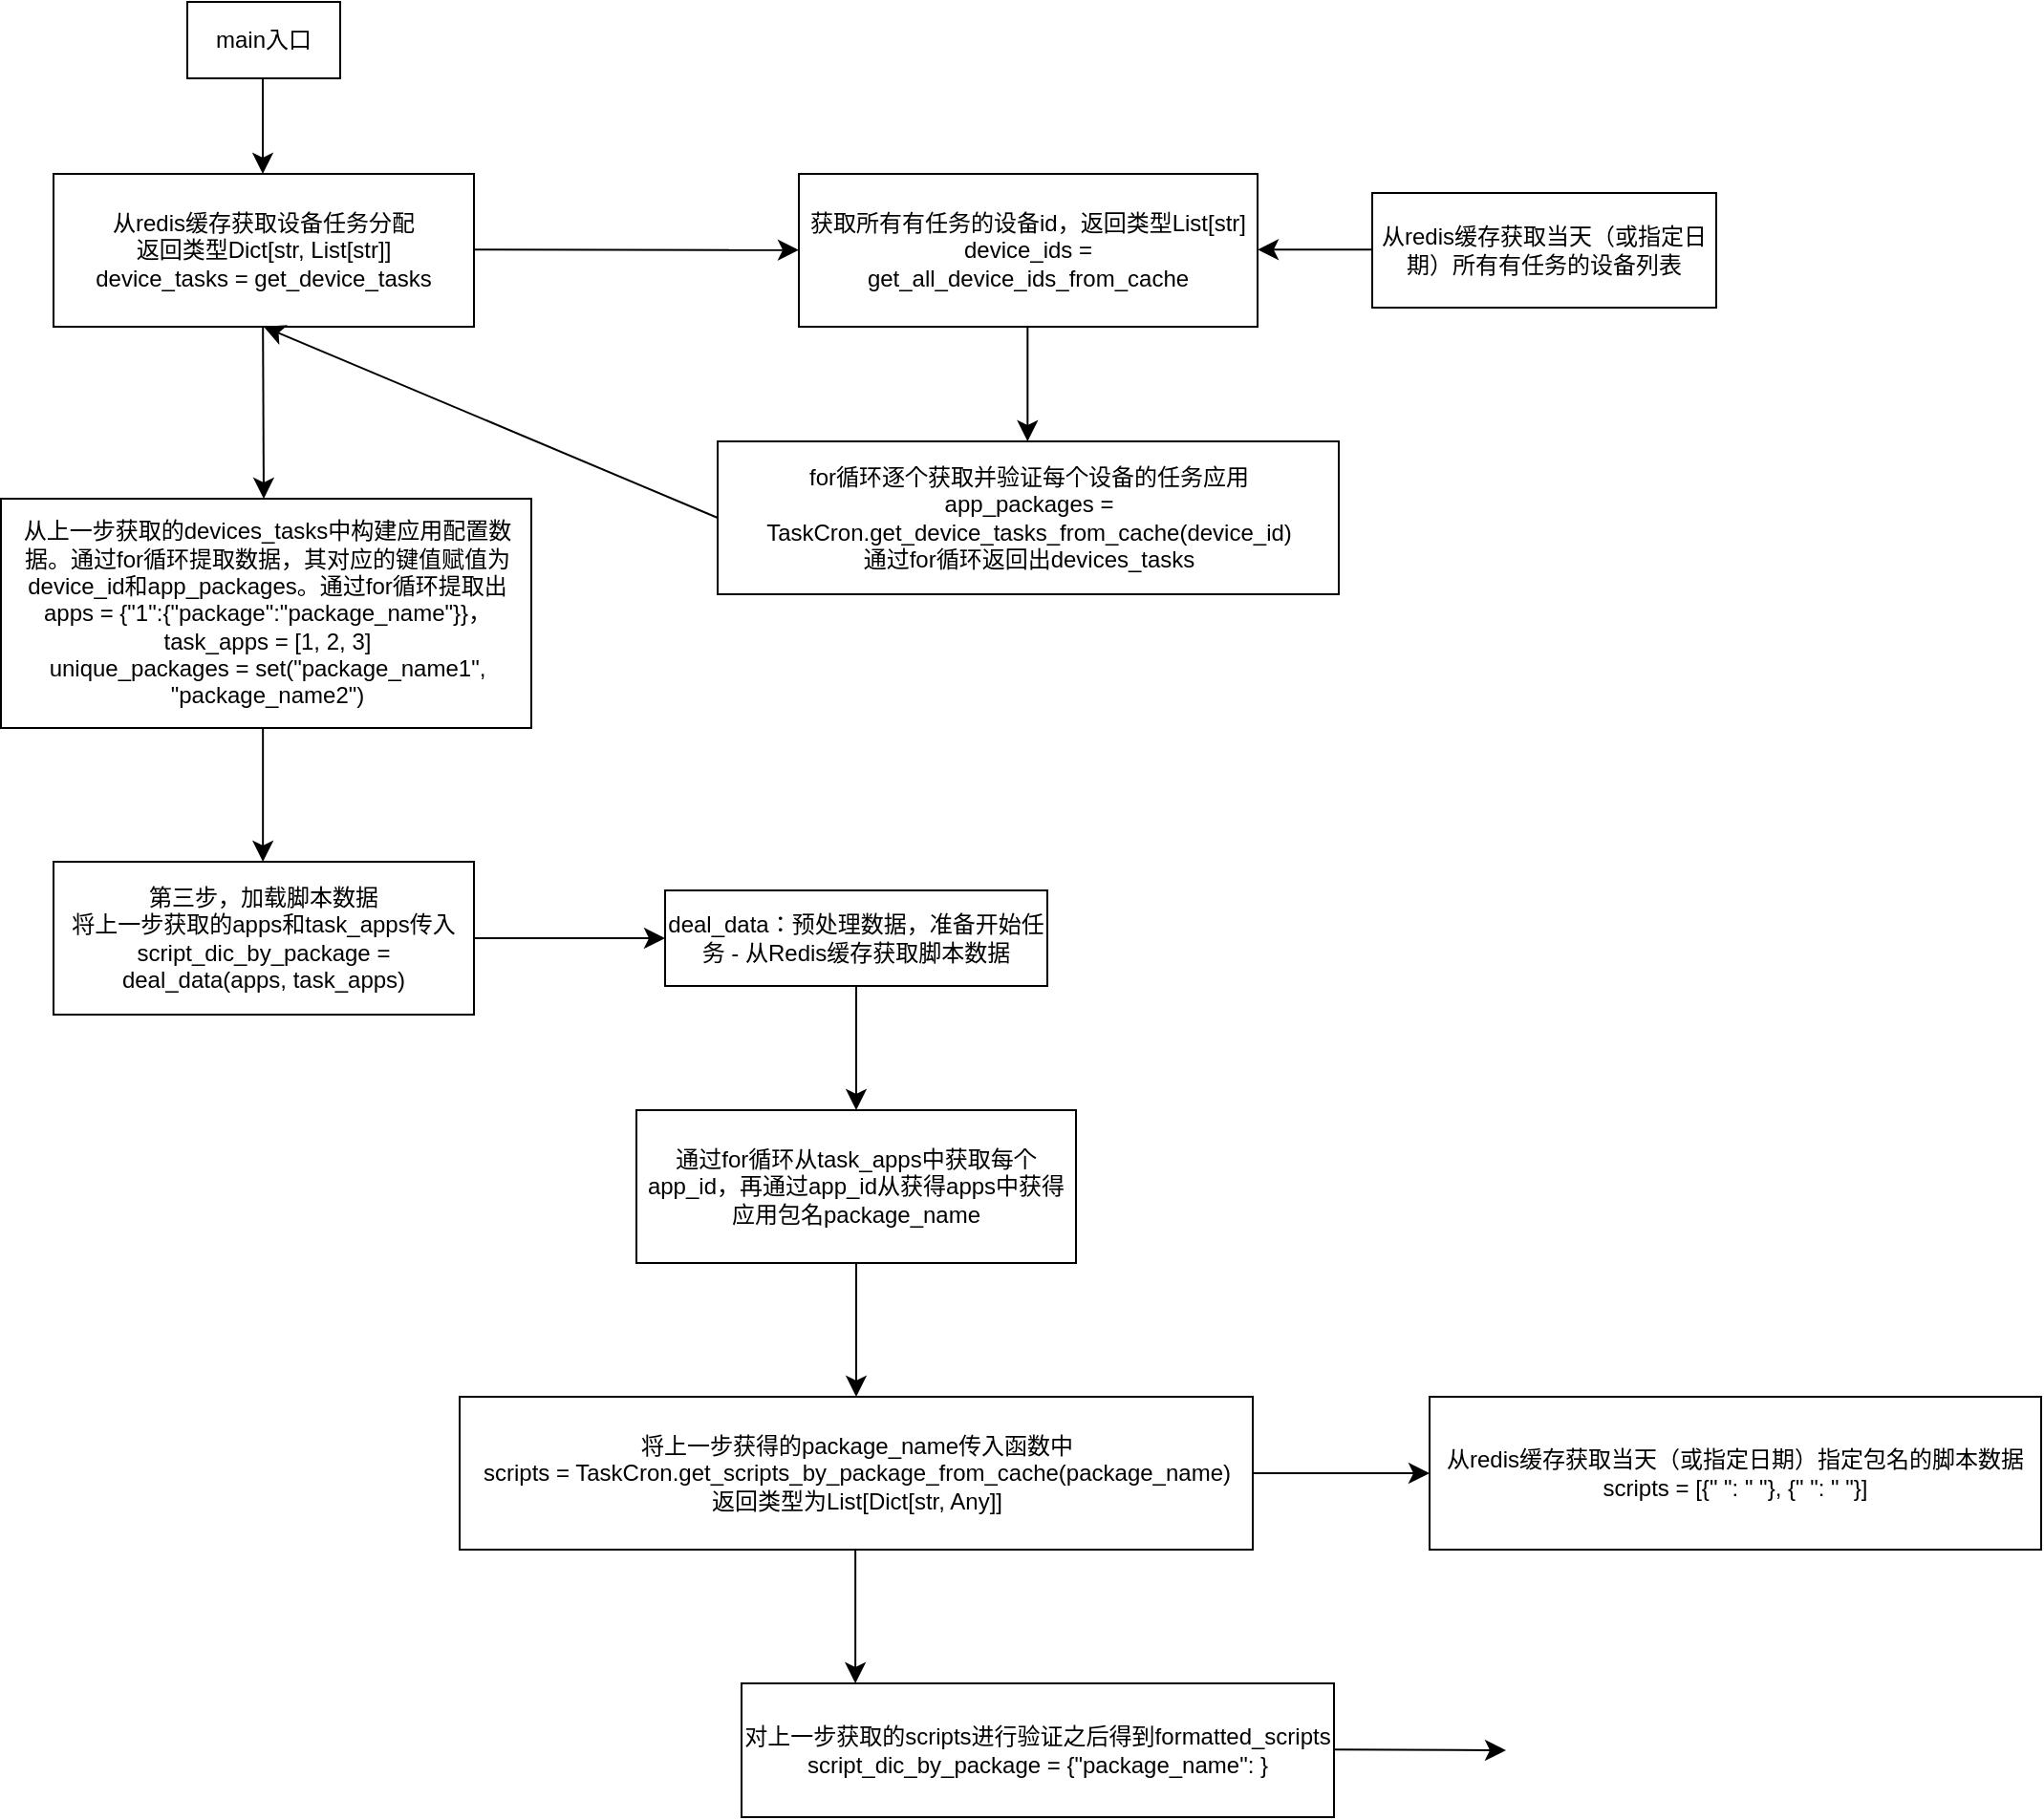 <mxfile version="28.2.8">
  <diagram name="第 1 页" id="xYOGEz1v7BRU4eNPS-xF">
    <mxGraphModel dx="2223" dy="1197" grid="1" gridSize="10" guides="1" tooltips="1" connect="1" arrows="1" fold="1" page="1" pageScale="1" pageWidth="827" pageHeight="1169" math="0" shadow="0">
      <root>
        <mxCell id="0" />
        <mxCell id="1" parent="0" />
        <mxCell id="yCtW0zK6xdps2pBfvqSu-1" value="main入口" style="rounded=0;whiteSpace=wrap;html=1;" vertex="1" parent="1">
          <mxGeometry x="350" y="20" width="80" height="40" as="geometry" />
        </mxCell>
        <mxCell id="yCtW0zK6xdps2pBfvqSu-2" value="" style="endArrow=classic;html=1;rounded=0;fontSize=12;startSize=8;endSize=8;curved=1;" edge="1" parent="1">
          <mxGeometry width="50" height="50" relative="1" as="geometry">
            <mxPoint x="389.5" y="60" as="sourcePoint" />
            <mxPoint x="389.5" y="110" as="targetPoint" />
          </mxGeometry>
        </mxCell>
        <mxCell id="yCtW0zK6xdps2pBfvqSu-3" value="&lt;div&gt;&lt;div&gt;从redis缓存获取设备任务分配&lt;/div&gt;&lt;div&gt;返回类型Dict[str, List[str]]&lt;/div&gt;&lt;/div&gt;device_tasks = get_device_tasks" style="rounded=0;whiteSpace=wrap;html=1;" vertex="1" parent="1">
          <mxGeometry x="280" y="110" width="220" height="80" as="geometry" />
        </mxCell>
        <mxCell id="yCtW0zK6xdps2pBfvqSu-4" value="" style="endArrow=classic;html=1;rounded=0;fontSize=12;startSize=8;endSize=8;curved=1;" edge="1" parent="1" target="yCtW0zK6xdps2pBfvqSu-5">
          <mxGeometry width="50" height="50" relative="1" as="geometry">
            <mxPoint x="500" y="149.67" as="sourcePoint" />
            <mxPoint x="570" y="149.67" as="targetPoint" />
          </mxGeometry>
        </mxCell>
        <mxCell id="yCtW0zK6xdps2pBfvqSu-5" value="&lt;div&gt;获取所有有任务的设备id，返回类型List[str]&lt;/div&gt;device_ids = get_all_device_ids_from_cache" style="rounded=0;whiteSpace=wrap;html=1;" vertex="1" parent="1">
          <mxGeometry x="670" y="110" width="240" height="80" as="geometry" />
        </mxCell>
        <mxCell id="yCtW0zK6xdps2pBfvqSu-8" value="" style="edgeStyle=none;curved=1;rounded=0;orthogonalLoop=1;jettySize=auto;html=1;fontSize=12;startSize=8;endSize=8;" edge="1" parent="1">
          <mxGeometry relative="1" as="geometry">
            <mxPoint x="970" y="149.67" as="sourcePoint" />
            <mxPoint x="910" y="149.67" as="targetPoint" />
          </mxGeometry>
        </mxCell>
        <mxCell id="yCtW0zK6xdps2pBfvqSu-7" value="从redis缓存获取当天（或指定日期）所有有任务的设备列表" style="rounded=0;whiteSpace=wrap;html=1;" vertex="1" parent="1">
          <mxGeometry x="970" y="120" width="180" height="60" as="geometry" />
        </mxCell>
        <mxCell id="yCtW0zK6xdps2pBfvqSu-9" value="" style="endArrow=classic;html=1;rounded=0;fontSize=12;startSize=8;endSize=8;curved=1;" edge="1" parent="1">
          <mxGeometry width="50" height="50" relative="1" as="geometry">
            <mxPoint x="789.67" y="190" as="sourcePoint" />
            <mxPoint x="789.67" y="250" as="targetPoint" />
          </mxGeometry>
        </mxCell>
        <mxCell id="yCtW0zK6xdps2pBfvqSu-10" value="for循环逐个获取并验证每个设备的任务应用&lt;div&gt;app_packages = TaskCron.get_device_tasks_from_cache(device_id)&lt;/div&gt;&lt;div&gt;通过for循环返回出devices_tasks&lt;/div&gt;" style="rounded=0;whiteSpace=wrap;html=1;" vertex="1" parent="1">
          <mxGeometry x="627.5" y="250" width="325" height="80" as="geometry" />
        </mxCell>
        <mxCell id="yCtW0zK6xdps2pBfvqSu-11" value="" style="endArrow=classic;html=1;rounded=0;fontSize=12;startSize=8;endSize=8;curved=1;entryX=0.5;entryY=1;entryDx=0;entryDy=0;exitX=0;exitY=0.5;exitDx=0;exitDy=0;" edge="1" parent="1" source="yCtW0zK6xdps2pBfvqSu-10" target="yCtW0zK6xdps2pBfvqSu-3">
          <mxGeometry width="50" height="50" relative="1" as="geometry">
            <mxPoint x="540" y="370" as="sourcePoint" />
            <mxPoint x="590" y="320" as="targetPoint" />
          </mxGeometry>
        </mxCell>
        <mxCell id="yCtW0zK6xdps2pBfvqSu-12" value="" style="endArrow=classic;html=1;rounded=0;fontSize=12;startSize=8;endSize=8;curved=1;" edge="1" parent="1">
          <mxGeometry width="50" height="50" relative="1" as="geometry">
            <mxPoint x="389.58" y="190" as="sourcePoint" />
            <mxPoint x="390" y="280" as="targetPoint" />
          </mxGeometry>
        </mxCell>
        <mxCell id="yCtW0zK6xdps2pBfvqSu-13" value="从上一步获取的devices_tasks中构建应用配置数据。通过for循环提取数据，其对应的键值赋值为device_id和app_packages。通过for循环提取出apps = {&quot;1&quot;:{&quot;package&quot;:&quot;package_name&quot;}}，task_apps = [1, 2, 3]&lt;div&gt;unique_packages = set(&quot;package_name1&quot;, &quot;package_name2&quot;)&lt;/div&gt;" style="rounded=0;whiteSpace=wrap;html=1;" vertex="1" parent="1">
          <mxGeometry x="252.5" y="280" width="277.5" height="120" as="geometry" />
        </mxCell>
        <mxCell id="yCtW0zK6xdps2pBfvqSu-14" value="" style="endArrow=classic;html=1;rounded=0;fontSize=12;startSize=8;endSize=8;curved=1;" edge="1" parent="1">
          <mxGeometry width="50" height="50" relative="1" as="geometry">
            <mxPoint x="389.58" y="400" as="sourcePoint" />
            <mxPoint x="389.58" y="470" as="targetPoint" />
          </mxGeometry>
        </mxCell>
        <mxCell id="yCtW0zK6xdps2pBfvqSu-15" value="第三步，加载脚本数据&lt;div&gt;将上一步获取的apps和task_apps传入&lt;br&gt;&lt;div&gt;&lt;div&gt;script_dic_by_package = deal_data(apps, task_apps)&lt;/div&gt;&lt;/div&gt;&lt;/div&gt;" style="rounded=0;whiteSpace=wrap;html=1;" vertex="1" parent="1">
          <mxGeometry x="280" y="470" width="220" height="80" as="geometry" />
        </mxCell>
        <mxCell id="yCtW0zK6xdps2pBfvqSu-16" value="" style="endArrow=classic;html=1;rounded=0;fontSize=12;startSize=8;endSize=8;curved=1;" edge="1" parent="1">
          <mxGeometry width="50" height="50" relative="1" as="geometry">
            <mxPoint x="500" y="510" as="sourcePoint" />
            <mxPoint x="600" y="510" as="targetPoint" />
          </mxGeometry>
        </mxCell>
        <mxCell id="yCtW0zK6xdps2pBfvqSu-17" value="deal_data：预处理数据，准备开始任务 - 从Redis缓存获取脚本数据" style="rounded=0;whiteSpace=wrap;html=1;" vertex="1" parent="1">
          <mxGeometry x="600" y="485" width="200" height="50" as="geometry" />
        </mxCell>
        <mxCell id="yCtW0zK6xdps2pBfvqSu-18" value="" style="endArrow=classic;html=1;rounded=0;fontSize=12;startSize=8;endSize=8;curved=1;" edge="1" parent="1">
          <mxGeometry width="50" height="50" relative="1" as="geometry">
            <mxPoint x="700" y="535" as="sourcePoint" />
            <mxPoint x="700" y="600" as="targetPoint" />
          </mxGeometry>
        </mxCell>
        <mxCell id="yCtW0zK6xdps2pBfvqSu-19" value="通过for循环从task_apps中获取每个app_id，再通过app_id从获得apps中获得应用包名package_name" style="rounded=0;whiteSpace=wrap;html=1;" vertex="1" parent="1">
          <mxGeometry x="585" y="600" width="230" height="80" as="geometry" />
        </mxCell>
        <mxCell id="yCtW0zK6xdps2pBfvqSu-20" value="" style="endArrow=classic;html=1;rounded=0;fontSize=12;startSize=8;endSize=8;curved=1;entryX=0.5;entryY=0;entryDx=0;entryDy=0;exitX=0.5;exitY=1;exitDx=0;exitDy=0;" edge="1" parent="1" source="yCtW0zK6xdps2pBfvqSu-19" target="yCtW0zK6xdps2pBfvqSu-21">
          <mxGeometry width="50" height="50" relative="1" as="geometry">
            <mxPoint x="690" y="710" as="sourcePoint" />
            <mxPoint x="765" y="710" as="targetPoint" />
          </mxGeometry>
        </mxCell>
        <mxCell id="yCtW0zK6xdps2pBfvqSu-21" value="将上一步获得的package_name传入函数中&lt;div&gt;&lt;span style=&quot;background-color: transparent; color: light-dark(rgb(0, 0, 0), rgb(255, 255, 255));&quot;&gt;scripts = TaskCron.get_scripts_by_package_from_cache(package_name)&lt;/span&gt;&lt;/div&gt;&lt;div&gt;&lt;span style=&quot;background-color: transparent; color: light-dark(rgb(0, 0, 0), rgb(255, 255, 255));&quot;&gt;返回类型为List[Dict[str, Any]]&lt;/span&gt;&lt;/div&gt;" style="rounded=0;whiteSpace=wrap;html=1;" vertex="1" parent="1">
          <mxGeometry x="492.5" y="750" width="415" height="80" as="geometry" />
        </mxCell>
        <mxCell id="yCtW0zK6xdps2pBfvqSu-22" value="" style="endArrow=classic;html=1;rounded=0;fontSize=12;startSize=8;endSize=8;curved=1;" edge="1" parent="1">
          <mxGeometry width="50" height="50" relative="1" as="geometry">
            <mxPoint x="907.5" y="790" as="sourcePoint" />
            <mxPoint x="1000" y="790" as="targetPoint" />
          </mxGeometry>
        </mxCell>
        <mxCell id="yCtW0zK6xdps2pBfvqSu-23" value="从redis缓存获取当天（或指定日期）指定包名的脚本数据&lt;div&gt;scripts = [{&quot; &quot;: &quot; &quot;}, {&quot; &quot;: &quot; &quot;}]&lt;/div&gt;" style="rounded=0;whiteSpace=wrap;html=1;" vertex="1" parent="1">
          <mxGeometry x="1000" y="750" width="320" height="80" as="geometry" />
        </mxCell>
        <mxCell id="yCtW0zK6xdps2pBfvqSu-25" value="" style="endArrow=classic;html=1;rounded=0;fontSize=12;startSize=8;endSize=8;curved=1;" edge="1" parent="1">
          <mxGeometry width="50" height="50" relative="1" as="geometry">
            <mxPoint x="699.57" y="830" as="sourcePoint" />
            <mxPoint x="699.57" y="900" as="targetPoint" />
          </mxGeometry>
        </mxCell>
        <mxCell id="yCtW0zK6xdps2pBfvqSu-26" value="对上一步获取的scripts进行验证之后得到formatted_scripts&lt;div&gt;script_dic_by_package = {&quot;package_name&quot;: }&lt;/div&gt;" style="rounded=0;whiteSpace=wrap;html=1;" vertex="1" parent="1">
          <mxGeometry x="640" y="900" width="310" height="70" as="geometry" />
        </mxCell>
        <mxCell id="yCtW0zK6xdps2pBfvqSu-28" value="" style="endArrow=classic;html=1;rounded=0;fontSize=12;startSize=8;endSize=8;curved=1;" edge="1" parent="1">
          <mxGeometry width="50" height="50" relative="1" as="geometry">
            <mxPoint x="950" y="934.64" as="sourcePoint" />
            <mxPoint x="1040" y="935" as="targetPoint" />
          </mxGeometry>
        </mxCell>
      </root>
    </mxGraphModel>
  </diagram>
</mxfile>
